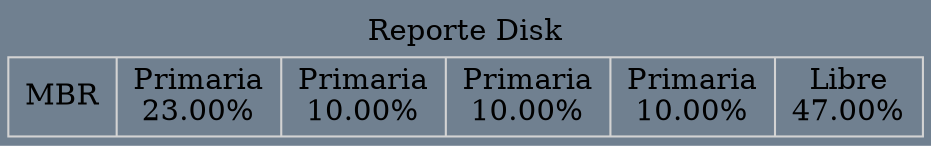 digraph grid {bgcolor="slategrey" label=" Reporte Disk "layout=dot labelloc = "t"edge [weigth=1000 style=dashed color=red4 dir = "both" arrowtail="open" arrowhead="open"]node[shape=record, color=lightgrey]a0[label="MBR|Primaria\n23.00%\n|Primaria\n10.00%\n|Primaria\n10.00%\n|Primaria\n10.00%\n|Libre\n47.00%\n"];
}